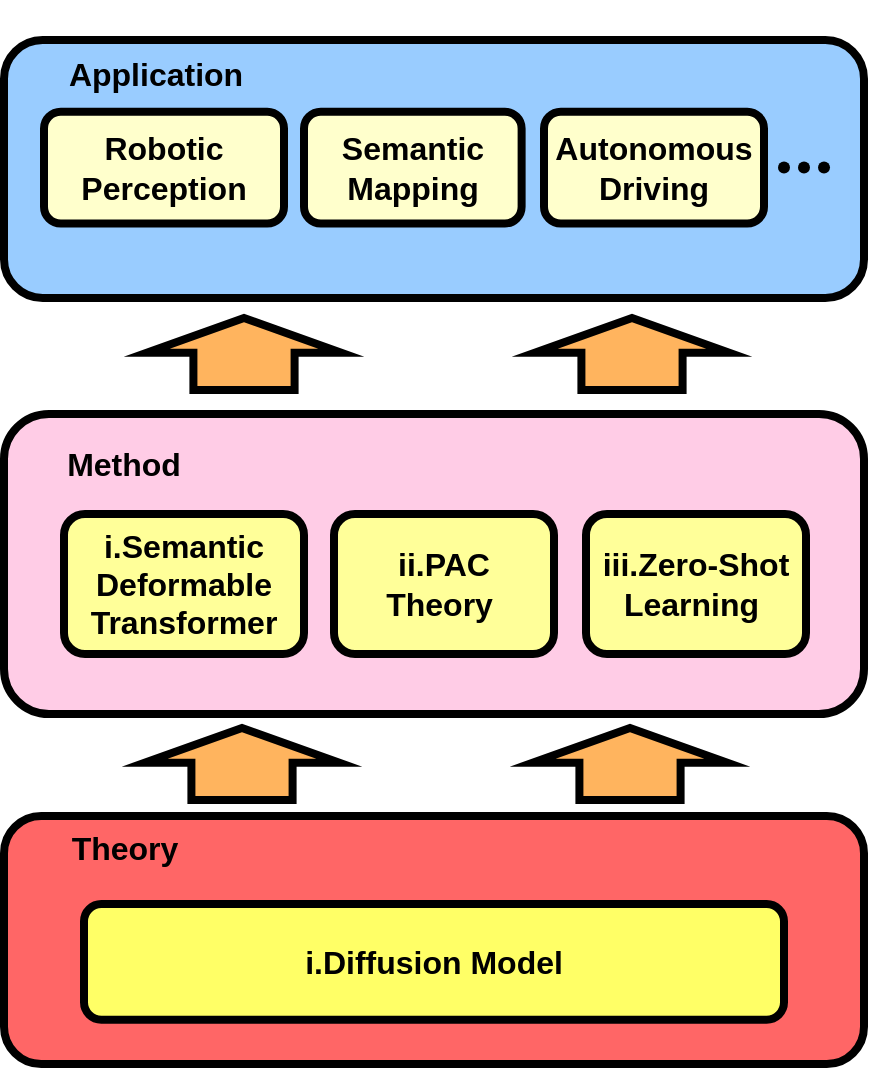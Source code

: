 <mxfile version="24.0.1" type="github">
  <diagram name="Page-1" id="dj07TxTokKtc0p4vmlVk">
    <mxGraphModel dx="996" dy="589" grid="1" gridSize="10" guides="1" tooltips="1" connect="1" arrows="1" fold="1" page="1" pageScale="1" pageWidth="850" pageHeight="1100" math="0" shadow="0">
      <root>
        <mxCell id="0" />
        <mxCell id="1" parent="0" />
        <mxCell id="hjcjQeV8Ry2GHQEgtmlX-1" value="" style="group" vertex="1" connectable="0" parent="1">
          <mxGeometry x="100" y="621" width="430" height="124" as="geometry" />
        </mxCell>
        <mxCell id="hjcjQeV8Ry2GHQEgtmlX-2" value="" style="rounded=1;whiteSpace=wrap;html=1;strokeWidth=4;fillColor=#FF6666;strokeColor=#000000;fillStyle=auto;gradientColor=none;" vertex="1" parent="hjcjQeV8Ry2GHQEgtmlX-1">
          <mxGeometry width="430.0" height="124" as="geometry" />
        </mxCell>
        <mxCell id="hjcjQeV8Ry2GHQEgtmlX-3" value="&lt;b&gt;&lt;font style=&quot;font-size: 16px;&quot;&gt;i.Diffusion Model&lt;/font&gt;&lt;/b&gt;" style="rounded=1;whiteSpace=wrap;html=1;strokeWidth=4;fillColor=#FFFF66;strokeColor=#000000;" vertex="1" parent="hjcjQeV8Ry2GHQEgtmlX-1">
          <mxGeometry x="40" y="43.997" width="350" height="57.867" as="geometry" />
        </mxCell>
        <mxCell id="hjcjQeV8Ry2GHQEgtmlX-4" value="Theory" style="text;html=1;strokeColor=none;fillColor=none;align=center;verticalAlign=middle;whiteSpace=wrap;rounded=0;fontStyle=1;fontSize=16;" vertex="1" parent="hjcjQeV8Ry2GHQEgtmlX-1">
          <mxGeometry x="30.001" y="3.307" width="61.429" height="24.8" as="geometry" />
        </mxCell>
        <mxCell id="hjcjQeV8Ry2GHQEgtmlX-5" value="" style="group;fillColor=default;" vertex="1" connectable="0" parent="1">
          <mxGeometry x="100" y="213" width="430" height="157" as="geometry" />
        </mxCell>
        <mxCell id="hjcjQeV8Ry2GHQEgtmlX-6" value="" style="rounded=1;whiteSpace=wrap;html=1;strokeWidth=4;fillColor=#99CCFF;strokeColor=#000000;" vertex="1" parent="hjcjQeV8Ry2GHQEgtmlX-5">
          <mxGeometry y="20" width="430" height="128.97" as="geometry" />
        </mxCell>
        <mxCell id="hjcjQeV8Ry2GHQEgtmlX-7" value="&lt;b style=&quot;border-color: var(--border-color); font-size: 16px;&quot;&gt;Robotic Perception&lt;/b&gt;" style="rounded=1;whiteSpace=wrap;html=1;strokeWidth=4;fillColor=#FFFFCC;" vertex="1" parent="hjcjQeV8Ry2GHQEgtmlX-5">
          <mxGeometry x="20" y="55.87" width="120" height="55.86" as="geometry" />
        </mxCell>
        <mxCell id="hjcjQeV8Ry2GHQEgtmlX-8" value="&lt;b&gt;&lt;font style=&quot;font-size: 16px;&quot;&gt;Autonomous Driving&lt;/font&gt;&lt;/b&gt;" style="rounded=1;whiteSpace=wrap;html=1;strokeWidth=4;fillColor=#FFFFCC;" vertex="1" parent="hjcjQeV8Ry2GHQEgtmlX-5">
          <mxGeometry x="270" y="55.87" width="110" height="55.86" as="geometry" />
        </mxCell>
        <mxCell id="hjcjQeV8Ry2GHQEgtmlX-9" value="Application" style="text;html=1;strokeColor=none;fillColor=none;align=center;verticalAlign=middle;whiteSpace=wrap;rounded=0;fontStyle=1;fontSize=16;" vertex="1" parent="hjcjQeV8Ry2GHQEgtmlX-5">
          <mxGeometry x="45.6" y="23.315" width="60" height="27.931" as="geometry" />
        </mxCell>
        <mxCell id="hjcjQeV8Ry2GHQEgtmlX-10" value="" style="shape=waypoint;sketch=0;fillStyle=solid;size=6;pointerEvents=1;points=[];fillColor=none;resizable=0;rotatable=0;perimeter=centerPerimeter;snapToPoint=1;" vertex="1" parent="hjcjQeV8Ry2GHQEgtmlX-5">
          <mxGeometry x="380.0" y="73.799" width="20" height="20" as="geometry" />
        </mxCell>
        <mxCell id="hjcjQeV8Ry2GHQEgtmlX-11" value="" style="shape=waypoint;sketch=0;fillStyle=solid;size=6;pointerEvents=1;points=[];fillColor=none;resizable=0;rotatable=0;perimeter=centerPerimeter;snapToPoint=1;" vertex="1" parent="hjcjQeV8Ry2GHQEgtmlX-5">
          <mxGeometry x="390.002" y="73.799" width="20" height="20" as="geometry" />
        </mxCell>
        <mxCell id="hjcjQeV8Ry2GHQEgtmlX-12" value="" style="shape=waypoint;sketch=0;fillStyle=solid;size=6;pointerEvents=1;points=[];fillColor=none;resizable=0;rotatable=0;perimeter=centerPerimeter;snapToPoint=1;" vertex="1" parent="hjcjQeV8Ry2GHQEgtmlX-5">
          <mxGeometry x="400.004" y="73.799" width="20" height="20" as="geometry" />
        </mxCell>
        <mxCell id="hjcjQeV8Ry2GHQEgtmlX-13" value="&lt;span style=&quot;font-size: 16px;&quot;&gt;&lt;b&gt;Semantic Mapping&lt;br&gt;&lt;/b&gt;&lt;/span&gt;" style="rounded=1;whiteSpace=wrap;html=1;strokeWidth=4;fillColor=#FFFFCC;" vertex="1" parent="hjcjQeV8Ry2GHQEgtmlX-5">
          <mxGeometry x="150" y="55.87" width="108.81" height="55.86" as="geometry" />
        </mxCell>
        <mxCell id="hjcjQeV8Ry2GHQEgtmlX-14" value="" style="shape=flexArrow;endArrow=classic;html=1;rounded=0;width=47.586;endSize=4.448;strokeWidth=4;endWidth=42.663;fillColor=#FFB45E;" edge="1" parent="1">
          <mxGeometry width="50" height="50" relative="1" as="geometry">
            <mxPoint x="414" y="410" as="sourcePoint" />
            <mxPoint x="414" y="370" as="targetPoint" />
            <Array as="points" />
          </mxGeometry>
        </mxCell>
        <mxCell id="hjcjQeV8Ry2GHQEgtmlX-15" value="" style="shape=flexArrow;endArrow=classic;html=1;rounded=0;width=47.586;endSize=4.448;strokeWidth=4;endWidth=42.663;fillColor=#FFB45E;" edge="1" parent="1">
          <mxGeometry width="50" height="50" relative="1" as="geometry">
            <mxPoint x="220" y="410" as="sourcePoint" />
            <mxPoint x="220" y="370" as="targetPoint" />
            <Array as="points" />
          </mxGeometry>
        </mxCell>
        <mxCell id="hjcjQeV8Ry2GHQEgtmlX-16" value="" style="rounded=1;whiteSpace=wrap;html=1;strokeWidth=4;fillColor=#FFCCE6;strokeColor=#000000;" vertex="1" parent="1">
          <mxGeometry x="100" y="420" width="430" height="150" as="geometry" />
        </mxCell>
        <mxCell id="hjcjQeV8Ry2GHQEgtmlX-17" value="Method" style="text;html=1;strokeColor=none;fillColor=none;align=center;verticalAlign=middle;whiteSpace=wrap;rounded=0;fontStyle=1;fontSize=16;" vertex="1" parent="1">
          <mxGeometry x="130" y="430" width="60" height="30" as="geometry" />
        </mxCell>
        <mxCell id="hjcjQeV8Ry2GHQEgtmlX-18" value="" style="shape=flexArrow;endArrow=classic;html=1;rounded=0;width=47.586;endSize=4.448;strokeWidth=4;endWidth=42.663;fillColor=#FFB45E;" edge="1" parent="1">
          <mxGeometry width="50" height="50" relative="1" as="geometry">
            <mxPoint x="413" y="615" as="sourcePoint" />
            <mxPoint x="413" y="575" as="targetPoint" />
            <Array as="points" />
          </mxGeometry>
        </mxCell>
        <mxCell id="hjcjQeV8Ry2GHQEgtmlX-19" value="" style="shape=flexArrow;endArrow=classic;html=1;rounded=0;width=47.586;endSize=4.448;strokeWidth=4;endWidth=42.663;fillColor=#FFB45E;" edge="1" parent="1">
          <mxGeometry width="50" height="50" relative="1" as="geometry">
            <mxPoint x="219" y="615" as="sourcePoint" />
            <mxPoint x="219" y="575" as="targetPoint" />
            <Array as="points" />
          </mxGeometry>
        </mxCell>
        <mxCell id="hjcjQeV8Ry2GHQEgtmlX-20" value="&lt;b style=&quot;border-color: var(--border-color); font-size: 16px;&quot;&gt;i.Semantic&lt;br style=&quot;border-color: var(--border-color);&quot;&gt;Deformable&lt;br style=&quot;border-color: var(--border-color);&quot;&gt;Transformer&lt;/b&gt;" style="rounded=1;whiteSpace=wrap;html=1;strokeWidth=4;fillColor=#FFFF99;" vertex="1" parent="1">
          <mxGeometry x="130" y="470" width="120" height="70" as="geometry" />
        </mxCell>
        <mxCell id="hjcjQeV8Ry2GHQEgtmlX-21" value="&lt;b style=&quot;border-color: var(--border-color); font-size: 16px;&quot;&gt;iii.Zero-Shot&lt;br style=&quot;border-color: var(--border-color);&quot;&gt;Learning&amp;nbsp;&lt;/b&gt;&lt;span style=&quot;font-size: 16px;&quot;&gt;&lt;b&gt;&lt;br&gt;&lt;/b&gt;&lt;/span&gt;" style="rounded=1;whiteSpace=wrap;html=1;strokeWidth=4;fillColor=#FFFF99;" vertex="1" parent="1">
          <mxGeometry x="391" y="470" width="110" height="70" as="geometry" />
        </mxCell>
        <mxCell id="hjcjQeV8Ry2GHQEgtmlX-22" value="&lt;b style=&quot;border-color: var(--border-color); font-size: 16px;&quot;&gt;ii.PAC Theory&amp;nbsp;&lt;/b&gt;&lt;span style=&quot;font-size: 16px;&quot;&gt;&lt;b&gt;&lt;br&gt;&lt;/b&gt;&lt;/span&gt;" style="rounded=1;whiteSpace=wrap;html=1;strokeWidth=4;fillColor=#FFFF99;" vertex="1" parent="1">
          <mxGeometry x="265" y="470" width="110" height="70" as="geometry" />
        </mxCell>
      </root>
    </mxGraphModel>
  </diagram>
</mxfile>
